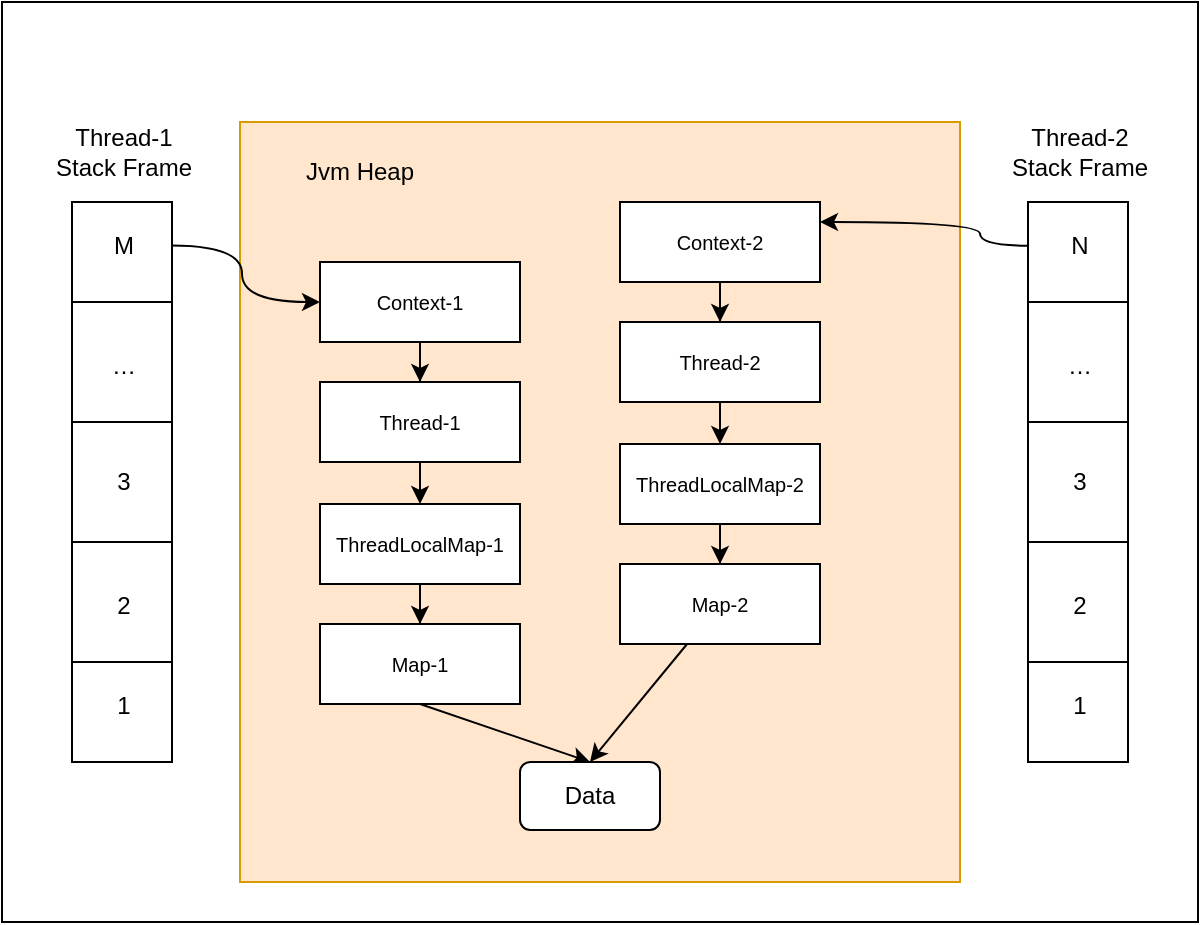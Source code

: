 <mxfile version="24.4.13" type="github">
  <diagram name="第 1 页" id="g26ovN0Hiqw2VFIlpo5D">
    <mxGraphModel dx="1195" dy="584" grid="1" gridSize="10" guides="1" tooltips="1" connect="1" arrows="1" fold="1" page="1" pageScale="1" pageWidth="1169" pageHeight="827" math="0" shadow="0">
      <root>
        <mxCell id="0" />
        <mxCell id="1" parent="0" />
        <mxCell id="PCZND6x2Az523Irm6-EB-130" value="" style="rounded=0;whiteSpace=wrap;html=1;" vertex="1" parent="1">
          <mxGeometry x="71" y="140" width="598" height="460" as="geometry" />
        </mxCell>
        <mxCell id="PCZND6x2Az523Irm6-EB-6" value="" style="rounded=0;whiteSpace=wrap;html=1;fillColor=#ffe6cc;strokeColor=#d79b00;" vertex="1" parent="1">
          <mxGeometry x="190" y="200" width="360" height="380" as="geometry" />
        </mxCell>
        <mxCell id="PCZND6x2Az523Irm6-EB-74" value="" style="group" vertex="1" connectable="0" parent="1">
          <mxGeometry x="95" y="200" width="74" height="320" as="geometry" />
        </mxCell>
        <mxCell id="PCZND6x2Az523Irm6-EB-29" value="" style="group" vertex="1" connectable="0" parent="PCZND6x2Az523Irm6-EB-74">
          <mxGeometry x="7" y="40" width="60" height="280" as="geometry" />
        </mxCell>
        <mxCell id="PCZND6x2Az523Irm6-EB-30" value="" style="rounded=0;whiteSpace=wrap;html=1;" vertex="1" parent="PCZND6x2Az523Irm6-EB-29">
          <mxGeometry x="4" width="50" height="280" as="geometry" />
        </mxCell>
        <mxCell id="PCZND6x2Az523Irm6-EB-31" value="" style="endArrow=none;html=1;rounded=0;entryX=1;entryY=0.607;entryDx=0;entryDy=0;entryPerimeter=0;" edge="1" parent="PCZND6x2Az523Irm6-EB-29" target="PCZND6x2Az523Irm6-EB-30">
          <mxGeometry width="50" height="50" relative="1" as="geometry">
            <mxPoint x="4" y="170" as="sourcePoint" />
            <mxPoint x="4" y="120" as="targetPoint" />
          </mxGeometry>
        </mxCell>
        <mxCell id="PCZND6x2Az523Irm6-EB-32" value="" style="endArrow=none;html=1;rounded=0;entryX=1;entryY=0.607;entryDx=0;entryDy=0;entryPerimeter=0;" edge="1" parent="PCZND6x2Az523Irm6-EB-29">
          <mxGeometry width="50" height="50" relative="1" as="geometry">
            <mxPoint x="4" y="230" as="sourcePoint" />
            <mxPoint x="54" y="230" as="targetPoint" />
          </mxGeometry>
        </mxCell>
        <mxCell id="PCZND6x2Az523Irm6-EB-33" value="" style="endArrow=none;html=1;rounded=0;entryX=1;entryY=0.607;entryDx=0;entryDy=0;entryPerimeter=0;" edge="1" parent="PCZND6x2Az523Irm6-EB-29">
          <mxGeometry width="50" height="50" relative="1" as="geometry">
            <mxPoint x="4" y="110" as="sourcePoint" />
            <mxPoint x="54" y="110" as="targetPoint" />
          </mxGeometry>
        </mxCell>
        <mxCell id="PCZND6x2Az523Irm6-EB-34" value="" style="endArrow=none;html=1;rounded=0;entryX=1;entryY=0.607;entryDx=0;entryDy=0;entryPerimeter=0;" edge="1" parent="PCZND6x2Az523Irm6-EB-29">
          <mxGeometry width="50" height="50" relative="1" as="geometry">
            <mxPoint x="4" y="50" as="sourcePoint" />
            <mxPoint x="54" y="50" as="targetPoint" />
          </mxGeometry>
        </mxCell>
        <mxCell id="PCZND6x2Az523Irm6-EB-35" value="1" style="text;html=1;align=center;verticalAlign=middle;whiteSpace=wrap;rounded=0;" vertex="1" parent="PCZND6x2Az523Irm6-EB-29">
          <mxGeometry y="237" width="60" height="30" as="geometry" />
        </mxCell>
        <mxCell id="PCZND6x2Az523Irm6-EB-36" value="2" style="text;html=1;align=center;verticalAlign=middle;whiteSpace=wrap;rounded=0;" vertex="1" parent="PCZND6x2Az523Irm6-EB-29">
          <mxGeometry y="187" width="60" height="30" as="geometry" />
        </mxCell>
        <mxCell id="PCZND6x2Az523Irm6-EB-37" value="…" style="text;html=1;align=center;verticalAlign=middle;whiteSpace=wrap;rounded=0;" vertex="1" parent="PCZND6x2Az523Irm6-EB-29">
          <mxGeometry y="67" width="60" height="30" as="geometry" />
        </mxCell>
        <mxCell id="PCZND6x2Az523Irm6-EB-38" value="3" style="text;html=1;align=center;verticalAlign=middle;whiteSpace=wrap;rounded=0;" vertex="1" parent="PCZND6x2Az523Irm6-EB-29">
          <mxGeometry y="125" width="60" height="30" as="geometry" />
        </mxCell>
        <mxCell id="PCZND6x2Az523Irm6-EB-39" value="M" style="text;html=1;align=center;verticalAlign=middle;whiteSpace=wrap;rounded=0;" vertex="1" parent="PCZND6x2Az523Irm6-EB-29">
          <mxGeometry x="10" y="7" width="40" height="30" as="geometry" />
        </mxCell>
        <mxCell id="PCZND6x2Az523Irm6-EB-63" value="&lt;div&gt;Thread-1&lt;/div&gt;&lt;div&gt;Stack Frame&lt;br&gt;&lt;/div&gt;" style="text;html=1;align=center;verticalAlign=middle;whiteSpace=wrap;rounded=0;" vertex="1" parent="PCZND6x2Az523Irm6-EB-74">
          <mxGeometry width="74" height="30" as="geometry" />
        </mxCell>
        <mxCell id="PCZND6x2Az523Irm6-EB-75" value="" style="group" vertex="1" connectable="0" parent="1">
          <mxGeometry x="573" y="200" width="74" height="320" as="geometry" />
        </mxCell>
        <mxCell id="PCZND6x2Az523Irm6-EB-28" value="" style="group" vertex="1" connectable="0" parent="PCZND6x2Az523Irm6-EB-75">
          <mxGeometry x="7" y="40" width="60" height="280" as="geometry" />
        </mxCell>
        <mxCell id="PCZND6x2Az523Irm6-EB-7" value="" style="rounded=0;whiteSpace=wrap;html=1;" vertex="1" parent="PCZND6x2Az523Irm6-EB-28">
          <mxGeometry x="4" width="50" height="280" as="geometry" />
        </mxCell>
        <mxCell id="PCZND6x2Az523Irm6-EB-9" value="" style="endArrow=none;html=1;rounded=0;entryX=1;entryY=0.607;entryDx=0;entryDy=0;entryPerimeter=0;" edge="1" parent="PCZND6x2Az523Irm6-EB-28" target="PCZND6x2Az523Irm6-EB-7">
          <mxGeometry width="50" height="50" relative="1" as="geometry">
            <mxPoint x="4" y="170" as="sourcePoint" />
            <mxPoint x="4" y="120" as="targetPoint" />
          </mxGeometry>
        </mxCell>
        <mxCell id="PCZND6x2Az523Irm6-EB-10" value="" style="endArrow=none;html=1;rounded=0;entryX=1;entryY=0.607;entryDx=0;entryDy=0;entryPerimeter=0;" edge="1" parent="PCZND6x2Az523Irm6-EB-28">
          <mxGeometry width="50" height="50" relative="1" as="geometry">
            <mxPoint x="4" y="230" as="sourcePoint" />
            <mxPoint x="54" y="230" as="targetPoint" />
          </mxGeometry>
        </mxCell>
        <mxCell id="PCZND6x2Az523Irm6-EB-11" value="" style="endArrow=none;html=1;rounded=0;entryX=1;entryY=0.607;entryDx=0;entryDy=0;entryPerimeter=0;" edge="1" parent="PCZND6x2Az523Irm6-EB-28">
          <mxGeometry width="50" height="50" relative="1" as="geometry">
            <mxPoint x="4" y="110" as="sourcePoint" />
            <mxPoint x="54" y="110" as="targetPoint" />
          </mxGeometry>
        </mxCell>
        <mxCell id="PCZND6x2Az523Irm6-EB-12" value="" style="endArrow=none;html=1;rounded=0;entryX=1;entryY=0.607;entryDx=0;entryDy=0;entryPerimeter=0;" edge="1" parent="PCZND6x2Az523Irm6-EB-28">
          <mxGeometry width="50" height="50" relative="1" as="geometry">
            <mxPoint x="4" y="50" as="sourcePoint" />
            <mxPoint x="54" y="50" as="targetPoint" />
          </mxGeometry>
        </mxCell>
        <mxCell id="PCZND6x2Az523Irm6-EB-13" value="1" style="text;html=1;align=center;verticalAlign=middle;whiteSpace=wrap;rounded=0;" vertex="1" parent="PCZND6x2Az523Irm6-EB-28">
          <mxGeometry y="237" width="60" height="30" as="geometry" />
        </mxCell>
        <mxCell id="PCZND6x2Az523Irm6-EB-14" value="2" style="text;html=1;align=center;verticalAlign=middle;whiteSpace=wrap;rounded=0;" vertex="1" parent="PCZND6x2Az523Irm6-EB-28">
          <mxGeometry y="187" width="60" height="30" as="geometry" />
        </mxCell>
        <mxCell id="PCZND6x2Az523Irm6-EB-15" value="…" style="text;html=1;align=center;verticalAlign=middle;whiteSpace=wrap;rounded=0;" vertex="1" parent="PCZND6x2Az523Irm6-EB-28">
          <mxGeometry y="67" width="60" height="30" as="geometry" />
        </mxCell>
        <mxCell id="PCZND6x2Az523Irm6-EB-16" value="3" style="text;html=1;align=center;verticalAlign=middle;whiteSpace=wrap;rounded=0;" vertex="1" parent="PCZND6x2Az523Irm6-EB-28">
          <mxGeometry y="125" width="60" height="30" as="geometry" />
        </mxCell>
        <mxCell id="PCZND6x2Az523Irm6-EB-17" value="N " style="text;html=1;align=center;verticalAlign=middle;whiteSpace=wrap;rounded=0;" vertex="1" parent="PCZND6x2Az523Irm6-EB-28">
          <mxGeometry x="10" y="7" width="40" height="30" as="geometry" />
        </mxCell>
        <mxCell id="PCZND6x2Az523Irm6-EB-40" value="&lt;div&gt;Thread-2&lt;/div&gt;&lt;div&gt;Stack Frame&lt;br&gt;&lt;/div&gt;" style="text;html=1;align=center;verticalAlign=middle;whiteSpace=wrap;rounded=0;" vertex="1" parent="PCZND6x2Az523Irm6-EB-75">
          <mxGeometry width="74" height="30" as="geometry" />
        </mxCell>
        <mxCell id="PCZND6x2Az523Irm6-EB-115" style="edgeStyle=orthogonalEdgeStyle;rounded=0;orthogonalLoop=1;jettySize=auto;html=1;entryX=0.5;entryY=0;entryDx=0;entryDy=0;" edge="1" parent="1" source="PCZND6x2Az523Irm6-EB-80" target="PCZND6x2Az523Irm6-EB-109">
          <mxGeometry relative="1" as="geometry" />
        </mxCell>
        <mxCell id="PCZND6x2Az523Irm6-EB-80" value="Context-1" style="rounded=0;whiteSpace=wrap;html=1;fontSize=10;" vertex="1" parent="1">
          <mxGeometry x="230" y="270" width="100" height="40" as="geometry" />
        </mxCell>
        <mxCell id="PCZND6x2Az523Irm6-EB-119" style="edgeStyle=orthogonalEdgeStyle;rounded=0;orthogonalLoop=1;jettySize=auto;html=1;entryX=0.5;entryY=0;entryDx=0;entryDy=0;" edge="1" parent="1" source="PCZND6x2Az523Irm6-EB-81" target="PCZND6x2Az523Irm6-EB-111">
          <mxGeometry relative="1" as="geometry" />
        </mxCell>
        <mxCell id="PCZND6x2Az523Irm6-EB-81" value="Context-2" style="rounded=0;whiteSpace=wrap;html=1;fontSize=10;" vertex="1" parent="1">
          <mxGeometry x="380" y="240" width="100" height="40" as="geometry" />
        </mxCell>
        <mxCell id="PCZND6x2Az523Irm6-EB-117" style="edgeStyle=orthogonalEdgeStyle;rounded=0;orthogonalLoop=1;jettySize=auto;html=1;entryX=0.5;entryY=0;entryDx=0;entryDy=0;" edge="1" parent="1" source="PCZND6x2Az523Irm6-EB-87" target="PCZND6x2Az523Irm6-EB-91">
          <mxGeometry relative="1" as="geometry" />
        </mxCell>
        <mxCell id="PCZND6x2Az523Irm6-EB-87" value="ThreadLocalMap-1" style="whiteSpace=wrap;html=1;rounded=0;fontSize=10;" vertex="1" parent="1">
          <mxGeometry x="230" y="391" width="100" height="40" as="geometry" />
        </mxCell>
        <mxCell id="PCZND6x2Az523Irm6-EB-105" style="edgeStyle=orthogonalEdgeStyle;rounded=0;orthogonalLoop=1;jettySize=auto;html=1;entryX=0.5;entryY=0;entryDx=0;entryDy=0;" edge="1" parent="1" target="PCZND6x2Az523Irm6-EB-92">
          <mxGeometry relative="1" as="geometry">
            <mxPoint x="439.966" y="425" as="sourcePoint" />
          </mxGeometry>
        </mxCell>
        <mxCell id="PCZND6x2Az523Irm6-EB-121" style="edgeStyle=orthogonalEdgeStyle;rounded=0;orthogonalLoop=1;jettySize=auto;html=1;" edge="1" parent="1" source="PCZND6x2Az523Irm6-EB-89" target="PCZND6x2Az523Irm6-EB-92">
          <mxGeometry relative="1" as="geometry" />
        </mxCell>
        <mxCell id="PCZND6x2Az523Irm6-EB-89" value="ThreadLocalMap-2" style="whiteSpace=wrap;html=1;rounded=0;fontSize=10;" vertex="1" parent="1">
          <mxGeometry x="380" y="361" width="100" height="40" as="geometry" />
        </mxCell>
        <mxCell id="PCZND6x2Az523Irm6-EB-118" style="rounded=0;orthogonalLoop=1;jettySize=auto;html=1;entryX=0.5;entryY=0;entryDx=0;entryDy=0;exitX=0.5;exitY=1;exitDx=0;exitDy=0;" edge="1" parent="1" source="PCZND6x2Az523Irm6-EB-91" target="PCZND6x2Az523Irm6-EB-93">
          <mxGeometry relative="1" as="geometry" />
        </mxCell>
        <mxCell id="PCZND6x2Az523Irm6-EB-91" value="Map-1" style="whiteSpace=wrap;html=1;rounded=0;fontSize=10;" vertex="1" parent="1">
          <mxGeometry x="230" y="451" width="100" height="40" as="geometry" />
        </mxCell>
        <mxCell id="PCZND6x2Az523Irm6-EB-122" style="rounded=0;orthogonalLoop=1;jettySize=auto;html=1;entryX=0.5;entryY=0;entryDx=0;entryDy=0;" edge="1" parent="1" source="PCZND6x2Az523Irm6-EB-92" target="PCZND6x2Az523Irm6-EB-93">
          <mxGeometry relative="1" as="geometry" />
        </mxCell>
        <mxCell id="PCZND6x2Az523Irm6-EB-92" value="Map-2" style="whiteSpace=wrap;html=1;rounded=0;fontSize=10;" vertex="1" parent="1">
          <mxGeometry x="380" y="421" width="100" height="40" as="geometry" />
        </mxCell>
        <mxCell id="PCZND6x2Az523Irm6-EB-93" value="Data" style="rounded=1;whiteSpace=wrap;html=1;" vertex="1" parent="1">
          <mxGeometry x="330" y="520" width="70" height="34" as="geometry" />
        </mxCell>
        <mxCell id="PCZND6x2Az523Irm6-EB-103" value="Jvm Heap" style="text;html=1;align=center;verticalAlign=middle;whiteSpace=wrap;rounded=0;" vertex="1" parent="1">
          <mxGeometry x="220" y="210" width="60" height="30" as="geometry" />
        </mxCell>
        <mxCell id="PCZND6x2Az523Irm6-EB-116" style="edgeStyle=orthogonalEdgeStyle;rounded=0;orthogonalLoop=1;jettySize=auto;html=1;entryX=0.5;entryY=0;entryDx=0;entryDy=0;" edge="1" parent="1" source="PCZND6x2Az523Irm6-EB-109" target="PCZND6x2Az523Irm6-EB-87">
          <mxGeometry relative="1" as="geometry" />
        </mxCell>
        <mxCell id="PCZND6x2Az523Irm6-EB-109" value="Thread-1" style="whiteSpace=wrap;html=1;rounded=0;fontSize=10;" vertex="1" parent="1">
          <mxGeometry x="230" y="330" width="100" height="40" as="geometry" />
        </mxCell>
        <mxCell id="PCZND6x2Az523Irm6-EB-120" style="edgeStyle=orthogonalEdgeStyle;rounded=0;orthogonalLoop=1;jettySize=auto;html=1;" edge="1" parent="1" source="PCZND6x2Az523Irm6-EB-111" target="PCZND6x2Az523Irm6-EB-89">
          <mxGeometry relative="1" as="geometry" />
        </mxCell>
        <mxCell id="PCZND6x2Az523Irm6-EB-111" value="Thread-2" style="whiteSpace=wrap;html=1;rounded=0;fontSize=10;" vertex="1" parent="1">
          <mxGeometry x="380" y="300" width="100" height="40" as="geometry" />
        </mxCell>
        <mxCell id="PCZND6x2Az523Irm6-EB-123" style="edgeStyle=orthogonalEdgeStyle;rounded=0;orthogonalLoop=1;jettySize=auto;html=1;entryX=0;entryY=0.5;entryDx=0;entryDy=0;curved=1;exitX=1.089;exitY=0.49;exitDx=0;exitDy=0;exitPerimeter=0;" edge="1" parent="1" source="PCZND6x2Az523Irm6-EB-39" target="PCZND6x2Az523Irm6-EB-80">
          <mxGeometry relative="1" as="geometry" />
        </mxCell>
        <mxCell id="PCZND6x2Az523Irm6-EB-129" style="edgeStyle=orthogonalEdgeStyle;rounded=0;orthogonalLoop=1;jettySize=auto;html=1;entryX=1;entryY=0.25;entryDx=0;entryDy=0;curved=1;exitX=0;exitY=0.078;exitDx=0;exitDy=0;exitPerimeter=0;" edge="1" parent="1" source="PCZND6x2Az523Irm6-EB-7" target="PCZND6x2Az523Irm6-EB-81">
          <mxGeometry relative="1" as="geometry">
            <Array as="points">
              <mxPoint x="560" y="262" />
              <mxPoint x="560" y="250" />
            </Array>
          </mxGeometry>
        </mxCell>
      </root>
    </mxGraphModel>
  </diagram>
</mxfile>
